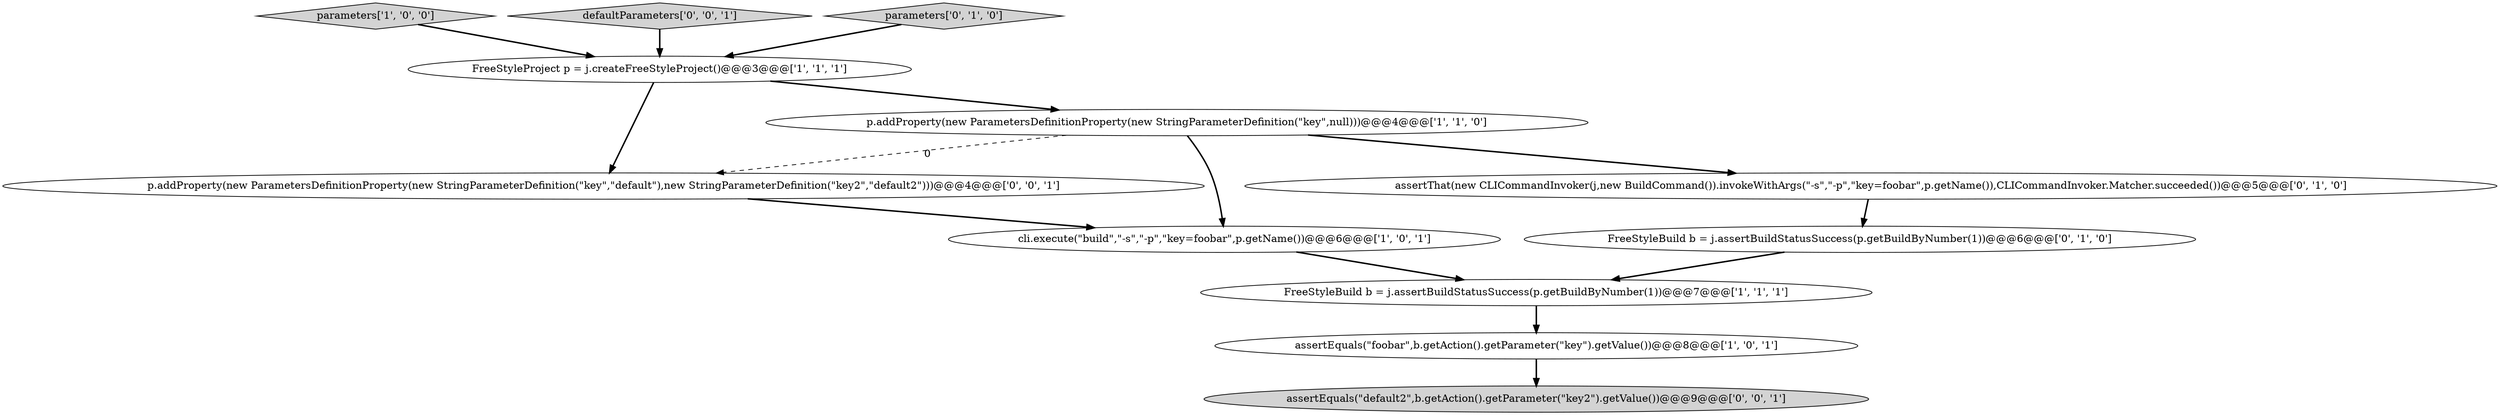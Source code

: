 digraph {
4 [style = filled, label = "assertEquals(\"foobar\",b.getAction().getParameter(\"key\").getValue())@@@8@@@['1', '0', '1']", fillcolor = white, shape = ellipse image = "AAA0AAABBB1BBB"];
5 [style = filled, label = "parameters['1', '0', '0']", fillcolor = lightgray, shape = diamond image = "AAA0AAABBB1BBB"];
7 [style = filled, label = "assertThat(new CLICommandInvoker(j,new BuildCommand()).invokeWithArgs(\"-s\",\"-p\",\"key=foobar\",p.getName()),CLICommandInvoker.Matcher.succeeded())@@@5@@@['0', '1', '0']", fillcolor = white, shape = ellipse image = "AAA0AAABBB2BBB"];
1 [style = filled, label = "p.addProperty(new ParametersDefinitionProperty(new StringParameterDefinition(\"key\",null)))@@@4@@@['1', '1', '0']", fillcolor = white, shape = ellipse image = "AAA0AAABBB1BBB"];
10 [style = filled, label = "p.addProperty(new ParametersDefinitionProperty(new StringParameterDefinition(\"key\",\"default\"),new StringParameterDefinition(\"key2\",\"default2\")))@@@4@@@['0', '0', '1']", fillcolor = white, shape = ellipse image = "AAA0AAABBB3BBB"];
9 [style = filled, label = "assertEquals(\"default2\",b.getAction().getParameter(\"key2\").getValue())@@@9@@@['0', '0', '1']", fillcolor = lightgray, shape = ellipse image = "AAA0AAABBB3BBB"];
11 [style = filled, label = "defaultParameters['0', '0', '1']", fillcolor = lightgray, shape = diamond image = "AAA0AAABBB3BBB"];
0 [style = filled, label = "FreeStyleProject p = j.createFreeStyleProject()@@@3@@@['1', '1', '1']", fillcolor = white, shape = ellipse image = "AAA0AAABBB1BBB"];
2 [style = filled, label = "cli.execute(\"build\",\"-s\",\"-p\",\"key=foobar\",p.getName())@@@6@@@['1', '0', '1']", fillcolor = white, shape = ellipse image = "AAA0AAABBB1BBB"];
3 [style = filled, label = "FreeStyleBuild b = j.assertBuildStatusSuccess(p.getBuildByNumber(1))@@@7@@@['1', '1', '1']", fillcolor = white, shape = ellipse image = "AAA0AAABBB1BBB"];
6 [style = filled, label = "FreeStyleBuild b = j.assertBuildStatusSuccess(p.getBuildByNumber(1))@@@6@@@['0', '1', '0']", fillcolor = white, shape = ellipse image = "AAA0AAABBB2BBB"];
8 [style = filled, label = "parameters['0', '1', '0']", fillcolor = lightgray, shape = diamond image = "AAA0AAABBB2BBB"];
8->0 [style = bold, label=""];
4->9 [style = bold, label=""];
6->3 [style = bold, label=""];
10->2 [style = bold, label=""];
1->2 [style = bold, label=""];
0->10 [style = bold, label=""];
7->6 [style = bold, label=""];
11->0 [style = bold, label=""];
1->10 [style = dashed, label="0"];
5->0 [style = bold, label=""];
3->4 [style = bold, label=""];
0->1 [style = bold, label=""];
1->7 [style = bold, label=""];
2->3 [style = bold, label=""];
}
